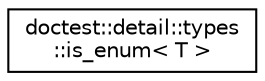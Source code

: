 digraph "Graphical Class Hierarchy"
{
 // LATEX_PDF_SIZE
  edge [fontname="Helvetica",fontsize="10",labelfontname="Helvetica",labelfontsize="10"];
  node [fontname="Helvetica",fontsize="10",shape=record];
  rankdir="LR";
  Node0 [label="doctest::detail::types\l::is_enum\< T \>",height=0.2,width=0.4,color="black", fillcolor="white", style="filled",URL="$d7/db9/structdoctest_1_1detail_1_1types_1_1is__enum.html",tooltip=" "];
}
